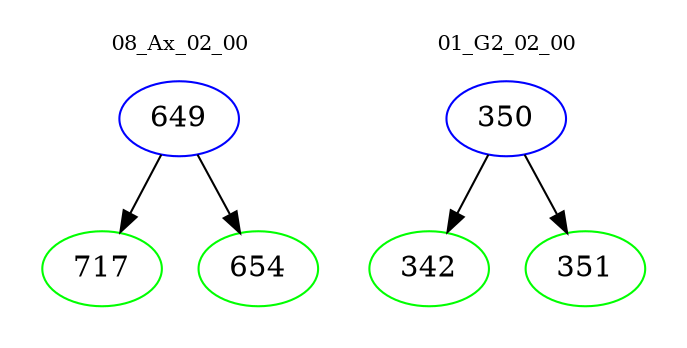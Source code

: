 digraph{
subgraph cluster_0 {
color = white
label = "08_Ax_02_00";
fontsize=10;
T0_649 [label="649", color="blue"]
T0_649 -> T0_717 [color="black"]
T0_717 [label="717", color="green"]
T0_649 -> T0_654 [color="black"]
T0_654 [label="654", color="green"]
}
subgraph cluster_1 {
color = white
label = "01_G2_02_00";
fontsize=10;
T1_350 [label="350", color="blue"]
T1_350 -> T1_342 [color="black"]
T1_342 [label="342", color="green"]
T1_350 -> T1_351 [color="black"]
T1_351 [label="351", color="green"]
}
}
